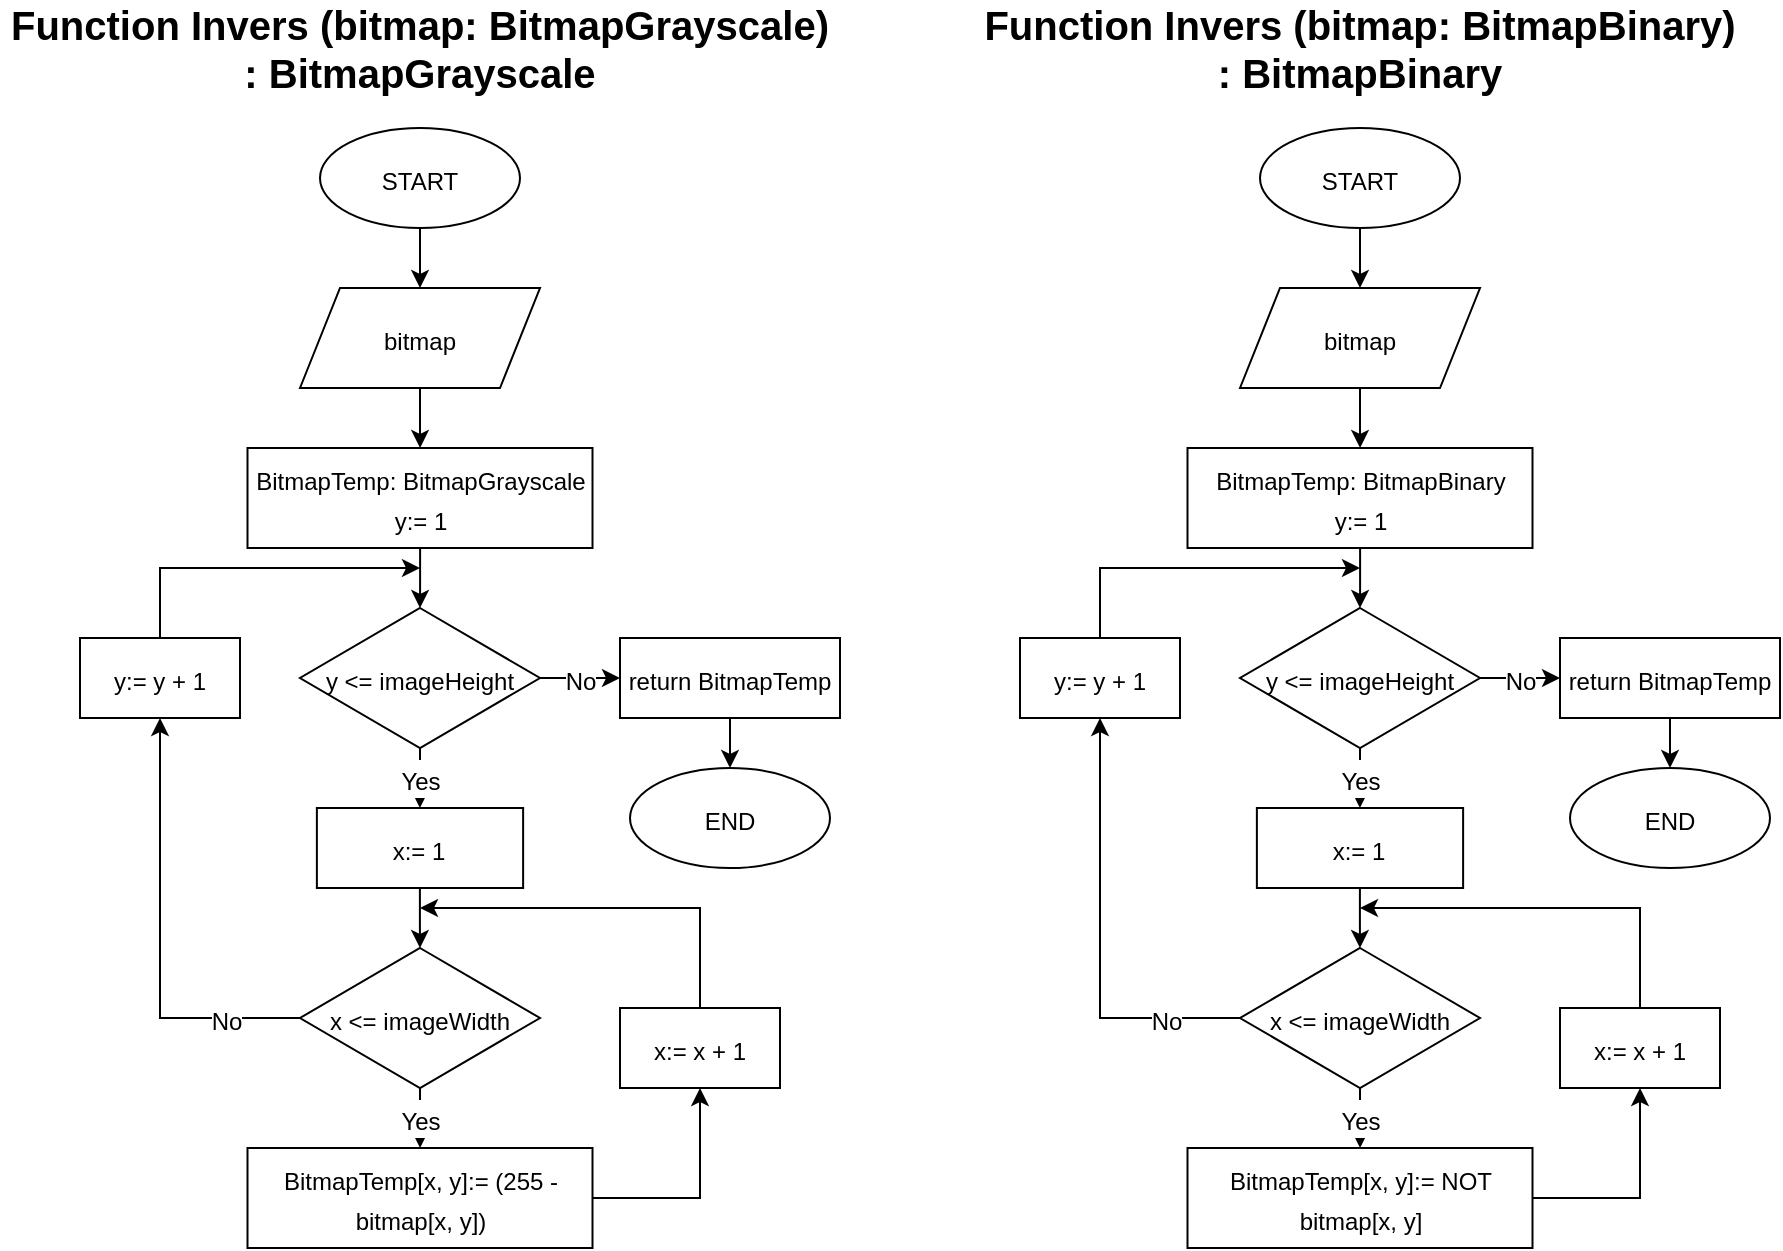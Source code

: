 <mxfile version="13.9.9" type="device"><diagram id="syVYKteZKCL4NUiXLkYj" name="Page-1"><mxGraphModel dx="1097" dy="689" grid="1" gridSize="10" guides="1" tooltips="1" connect="1" arrows="1" fold="1" page="1" pageScale="1" pageWidth="827" pageHeight="1169" math="0" shadow="0"><root><mxCell id="0"/><mxCell id="1" parent="0"/><mxCell id="-7DxIXUTcOvnh7h9v_Vv-9" value="&lt;span style=&quot;font-size: 20px&quot;&gt;&lt;b&gt;Function Invers (bitmap: BitmapGrayscale) : BitmapGrayscale&lt;/b&gt;&lt;/span&gt;" style="text;html=1;strokeColor=none;fillColor=none;align=center;verticalAlign=middle;whiteSpace=wrap;rounded=0;fontSize=16;" parent="1" vertex="1"><mxGeometry x="7" y="40" width="420" height="20" as="geometry"/></mxCell><mxCell id="-7DxIXUTcOvnh7h9v_Vv-21" value="" style="edgeStyle=orthogonalEdgeStyle;rounded=0;orthogonalLoop=1;jettySize=auto;html=1;fontSize=16;" parent="1" source="-7DxIXUTcOvnh7h9v_Vv-18" target="-7DxIXUTcOvnh7h9v_Vv-20" edge="1"><mxGeometry relative="1" as="geometry"/></mxCell><mxCell id="-7DxIXUTcOvnh7h9v_Vv-18" value="&lt;font style=&quot;font-size: 12px&quot;&gt;START&lt;/font&gt;" style="ellipse;whiteSpace=wrap;html=1;fontSize=16;" parent="1" vertex="1"><mxGeometry x="167" y="90" width="100" height="50" as="geometry"/></mxCell><mxCell id="-7DxIXUTcOvnh7h9v_Vv-24" value="" style="edgeStyle=orthogonalEdgeStyle;rounded=0;orthogonalLoop=1;jettySize=auto;html=1;fontSize=16;" parent="1" source="-7DxIXUTcOvnh7h9v_Vv-19" target="-7DxIXUTcOvnh7h9v_Vv-23" edge="1"><mxGeometry relative="1" as="geometry"/></mxCell><mxCell id="-7DxIXUTcOvnh7h9v_Vv-19" value="&lt;font style=&quot;font-size: 12px&quot;&gt;BitmapTemp: BitmapGrayscale&lt;br&gt;y:= 1&lt;/font&gt;" style="rounded=0;whiteSpace=wrap;html=1;fontSize=16;" parent="1" vertex="1"><mxGeometry x="130.75" y="250" width="172.5" height="50" as="geometry"/></mxCell><mxCell id="-7DxIXUTcOvnh7h9v_Vv-22" value="" style="edgeStyle=orthogonalEdgeStyle;rounded=0;orthogonalLoop=1;jettySize=auto;html=1;fontSize=16;" parent="1" source="-7DxIXUTcOvnh7h9v_Vv-20" target="-7DxIXUTcOvnh7h9v_Vv-19" edge="1"><mxGeometry relative="1" as="geometry"/></mxCell><mxCell id="-7DxIXUTcOvnh7h9v_Vv-20" value="&lt;font style=&quot;font-size: 12px&quot;&gt;bitmap&lt;/font&gt;" style="shape=parallelogram;perimeter=parallelogramPerimeter;whiteSpace=wrap;html=1;fixedSize=1;fontSize=16;" parent="1" vertex="1"><mxGeometry x="157" y="170" width="120" height="50" as="geometry"/></mxCell><mxCell id="-7DxIXUTcOvnh7h9v_Vv-26" value="&lt;font style=&quot;font-size: 12px&quot;&gt;Yes&lt;/font&gt;" style="edgeStyle=orthogonalEdgeStyle;rounded=0;orthogonalLoop=1;jettySize=auto;html=1;fontSize=16;" parent="1" source="-7DxIXUTcOvnh7h9v_Vv-23" target="-7DxIXUTcOvnh7h9v_Vv-25" edge="1"><mxGeometry relative="1" as="geometry"/></mxCell><mxCell id="-7DxIXUTcOvnh7h9v_Vv-38" value="&lt;font style=&quot;font-size: 12px&quot;&gt;No&lt;/font&gt;" style="edgeStyle=orthogonalEdgeStyle;rounded=0;orthogonalLoop=1;jettySize=auto;html=1;fontSize=16;" parent="1" source="-7DxIXUTcOvnh7h9v_Vv-23" target="-7DxIXUTcOvnh7h9v_Vv-37" edge="1"><mxGeometry relative="1" as="geometry"/></mxCell><mxCell id="-7DxIXUTcOvnh7h9v_Vv-23" value="&lt;font style=&quot;font-size: 12px&quot;&gt;y &amp;lt;= imageHeight&lt;/font&gt;" style="rhombus;whiteSpace=wrap;html=1;fontSize=16;" parent="1" vertex="1"><mxGeometry x="157" y="330" width="120" height="70" as="geometry"/></mxCell><mxCell id="-7DxIXUTcOvnh7h9v_Vv-28" value="" style="edgeStyle=orthogonalEdgeStyle;rounded=0;orthogonalLoop=1;jettySize=auto;html=1;fontSize=16;" parent="1" source="-7DxIXUTcOvnh7h9v_Vv-25" target="-7DxIXUTcOvnh7h9v_Vv-27" edge="1"><mxGeometry relative="1" as="geometry"/></mxCell><mxCell id="-7DxIXUTcOvnh7h9v_Vv-25" value="&lt;span style=&quot;font-size: 12px&quot;&gt;x:= 1&lt;/span&gt;" style="rounded=0;whiteSpace=wrap;html=1;fontSize=16;" parent="1" vertex="1"><mxGeometry x="165.44" y="430" width="103.12" height="40" as="geometry"/></mxCell><mxCell id="-7DxIXUTcOvnh7h9v_Vv-30" value="&lt;font style=&quot;font-size: 12px&quot;&gt;Yes&lt;/font&gt;" style="edgeStyle=orthogonalEdgeStyle;rounded=0;orthogonalLoop=1;jettySize=auto;html=1;fontSize=16;" parent="1" source="-7DxIXUTcOvnh7h9v_Vv-27" target="-7DxIXUTcOvnh7h9v_Vv-29" edge="1"><mxGeometry relative="1" as="geometry"/></mxCell><mxCell id="-7DxIXUTcOvnh7h9v_Vv-35" value="&lt;font style=&quot;font-size: 12px&quot;&gt;No&lt;/font&gt;" style="edgeStyle=orthogonalEdgeStyle;rounded=0;orthogonalLoop=1;jettySize=auto;html=1;entryX=0.5;entryY=1;entryDx=0;entryDy=0;fontSize=16;" parent="1" source="-7DxIXUTcOvnh7h9v_Vv-27" target="-7DxIXUTcOvnh7h9v_Vv-34" edge="1"><mxGeometry x="-0.664" relative="1" as="geometry"><mxPoint as="offset"/></mxGeometry></mxCell><mxCell id="-7DxIXUTcOvnh7h9v_Vv-27" value="&lt;font style=&quot;font-size: 12px&quot;&gt;x &amp;lt;= imageWidth&lt;/font&gt;" style="rhombus;whiteSpace=wrap;html=1;fontSize=16;" parent="1" vertex="1"><mxGeometry x="157" y="500" width="120" height="70" as="geometry"/></mxCell><mxCell id="-7DxIXUTcOvnh7h9v_Vv-32" style="edgeStyle=orthogonalEdgeStyle;rounded=0;orthogonalLoop=1;jettySize=auto;html=1;entryX=0.5;entryY=1;entryDx=0;entryDy=0;fontSize=16;" parent="1" source="-7DxIXUTcOvnh7h9v_Vv-29" target="-7DxIXUTcOvnh7h9v_Vv-31" edge="1"><mxGeometry relative="1" as="geometry"/></mxCell><mxCell id="-7DxIXUTcOvnh7h9v_Vv-29" value="&lt;span style=&quot;font-size: 12px&quot;&gt;BitmapTemp[x, y]:= (255 - bitmap[x, y])&lt;/span&gt;" style="rounded=0;whiteSpace=wrap;html=1;fontSize=16;" parent="1" vertex="1"><mxGeometry x="130.75" y="600" width="172.5" height="50" as="geometry"/></mxCell><mxCell id="-7DxIXUTcOvnh7h9v_Vv-33" style="edgeStyle=orthogonalEdgeStyle;rounded=0;orthogonalLoop=1;jettySize=auto;html=1;fontSize=16;" parent="1" source="-7DxIXUTcOvnh7h9v_Vv-31" edge="1"><mxGeometry relative="1" as="geometry"><mxPoint x="217" y="480" as="targetPoint"/><Array as="points"><mxPoint x="357" y="480"/></Array></mxGeometry></mxCell><mxCell id="-7DxIXUTcOvnh7h9v_Vv-31" value="&lt;span style=&quot;font-size: 12px&quot;&gt;x:= x + 1&lt;/span&gt;" style="rounded=0;whiteSpace=wrap;html=1;fontSize=16;" parent="1" vertex="1"><mxGeometry x="317" y="530" width="80" height="40" as="geometry"/></mxCell><mxCell id="-7DxIXUTcOvnh7h9v_Vv-36" style="edgeStyle=orthogonalEdgeStyle;rounded=0;orthogonalLoop=1;jettySize=auto;html=1;fontSize=16;" parent="1" source="-7DxIXUTcOvnh7h9v_Vv-34" edge="1"><mxGeometry relative="1" as="geometry"><mxPoint x="217" y="310" as="targetPoint"/><Array as="points"><mxPoint x="87" y="310"/></Array></mxGeometry></mxCell><mxCell id="-7DxIXUTcOvnh7h9v_Vv-34" value="&lt;span style=&quot;font-size: 12px&quot;&gt;y:= y + 1&lt;/span&gt;" style="rounded=0;whiteSpace=wrap;html=1;fontSize=16;" parent="1" vertex="1"><mxGeometry x="47" y="345" width="80" height="40" as="geometry"/></mxCell><mxCell id="-7DxIXUTcOvnh7h9v_Vv-40" value="" style="edgeStyle=orthogonalEdgeStyle;rounded=0;orthogonalLoop=1;jettySize=auto;html=1;fontSize=16;" parent="1" source="-7DxIXUTcOvnh7h9v_Vv-37" target="-7DxIXUTcOvnh7h9v_Vv-39" edge="1"><mxGeometry relative="1" as="geometry"/></mxCell><mxCell id="-7DxIXUTcOvnh7h9v_Vv-37" value="&lt;span style=&quot;font-size: 12px&quot;&gt;return BitmapTemp&lt;/span&gt;" style="rounded=0;whiteSpace=wrap;html=1;fontSize=16;" parent="1" vertex="1"><mxGeometry x="317" y="345" width="110" height="40" as="geometry"/></mxCell><mxCell id="-7DxIXUTcOvnh7h9v_Vv-39" value="&lt;span style=&quot;font-size: 12px&quot;&gt;END&lt;/span&gt;" style="ellipse;whiteSpace=wrap;html=1;fontSize=16;" parent="1" vertex="1"><mxGeometry x="322" y="410" width="100" height="50" as="geometry"/></mxCell><mxCell id="-7DxIXUTcOvnh7h9v_Vv-41" value="&lt;span style=&quot;font-size: 20px&quot;&gt;&lt;b&gt;Function Invers (bitmap: BitmapBinary) : BitmapBinary&lt;/b&gt;&lt;/span&gt;" style="text;html=1;strokeColor=none;fillColor=none;align=center;verticalAlign=middle;whiteSpace=wrap;rounded=0;fontSize=16;" parent="1" vertex="1"><mxGeometry x="497" y="40" width="380" height="20" as="geometry"/></mxCell><mxCell id="-7DxIXUTcOvnh7h9v_Vv-42" value="" style="edgeStyle=orthogonalEdgeStyle;rounded=0;orthogonalLoop=1;jettySize=auto;html=1;fontSize=16;" parent="1" source="-7DxIXUTcOvnh7h9v_Vv-43" target="-7DxIXUTcOvnh7h9v_Vv-47" edge="1"><mxGeometry relative="1" as="geometry"/></mxCell><mxCell id="-7DxIXUTcOvnh7h9v_Vv-43" value="&lt;font style=&quot;font-size: 12px&quot;&gt;START&lt;/font&gt;" style="ellipse;whiteSpace=wrap;html=1;fontSize=16;" parent="1" vertex="1"><mxGeometry x="637" y="90" width="100" height="50" as="geometry"/></mxCell><mxCell id="-7DxIXUTcOvnh7h9v_Vv-44" value="" style="edgeStyle=orthogonalEdgeStyle;rounded=0;orthogonalLoop=1;jettySize=auto;html=1;fontSize=16;" parent="1" source="-7DxIXUTcOvnh7h9v_Vv-45" target="-7DxIXUTcOvnh7h9v_Vv-50" edge="1"><mxGeometry relative="1" as="geometry"/></mxCell><mxCell id="-7DxIXUTcOvnh7h9v_Vv-45" value="&lt;font style=&quot;font-size: 12px&quot;&gt;BitmapTemp: BitmapBinary&lt;br&gt;y:= 1&lt;/font&gt;" style="rounded=0;whiteSpace=wrap;html=1;fontSize=16;" parent="1" vertex="1"><mxGeometry x="600.75" y="250" width="172.5" height="50" as="geometry"/></mxCell><mxCell id="-7DxIXUTcOvnh7h9v_Vv-46" value="" style="edgeStyle=orthogonalEdgeStyle;rounded=0;orthogonalLoop=1;jettySize=auto;html=1;fontSize=16;" parent="1" source="-7DxIXUTcOvnh7h9v_Vv-47" target="-7DxIXUTcOvnh7h9v_Vv-45" edge="1"><mxGeometry relative="1" as="geometry"/></mxCell><mxCell id="-7DxIXUTcOvnh7h9v_Vv-47" value="&lt;font style=&quot;font-size: 12px&quot;&gt;bitmap&lt;/font&gt;" style="shape=parallelogram;perimeter=parallelogramPerimeter;whiteSpace=wrap;html=1;fixedSize=1;fontSize=16;" parent="1" vertex="1"><mxGeometry x="627" y="170" width="120" height="50" as="geometry"/></mxCell><mxCell id="-7DxIXUTcOvnh7h9v_Vv-48" value="&lt;font style=&quot;font-size: 12px&quot;&gt;Yes&lt;/font&gt;" style="edgeStyle=orthogonalEdgeStyle;rounded=0;orthogonalLoop=1;jettySize=auto;html=1;fontSize=16;" parent="1" source="-7DxIXUTcOvnh7h9v_Vv-50" target="-7DxIXUTcOvnh7h9v_Vv-52" edge="1"><mxGeometry relative="1" as="geometry"/></mxCell><mxCell id="-7DxIXUTcOvnh7h9v_Vv-49" value="&lt;font style=&quot;font-size: 12px&quot;&gt;No&lt;/font&gt;" style="edgeStyle=orthogonalEdgeStyle;rounded=0;orthogonalLoop=1;jettySize=auto;html=1;fontSize=16;" parent="1" source="-7DxIXUTcOvnh7h9v_Vv-50" target="-7DxIXUTcOvnh7h9v_Vv-63" edge="1"><mxGeometry relative="1" as="geometry"/></mxCell><mxCell id="-7DxIXUTcOvnh7h9v_Vv-50" value="&lt;font style=&quot;font-size: 12px&quot;&gt;y &amp;lt;= imageHeight&lt;/font&gt;" style="rhombus;whiteSpace=wrap;html=1;fontSize=16;" parent="1" vertex="1"><mxGeometry x="627" y="330" width="120" height="70" as="geometry"/></mxCell><mxCell id="-7DxIXUTcOvnh7h9v_Vv-51" value="" style="edgeStyle=orthogonalEdgeStyle;rounded=0;orthogonalLoop=1;jettySize=auto;html=1;fontSize=16;" parent="1" source="-7DxIXUTcOvnh7h9v_Vv-52" target="-7DxIXUTcOvnh7h9v_Vv-55" edge="1"><mxGeometry relative="1" as="geometry"/></mxCell><mxCell id="-7DxIXUTcOvnh7h9v_Vv-52" value="&lt;span style=&quot;font-size: 12px&quot;&gt;x:= 1&lt;/span&gt;" style="rounded=0;whiteSpace=wrap;html=1;fontSize=16;" parent="1" vertex="1"><mxGeometry x="635.44" y="430" width="103.12" height="40" as="geometry"/></mxCell><mxCell id="-7DxIXUTcOvnh7h9v_Vv-53" value="&lt;font style=&quot;font-size: 12px&quot;&gt;Yes&lt;/font&gt;" style="edgeStyle=orthogonalEdgeStyle;rounded=0;orthogonalLoop=1;jettySize=auto;html=1;fontSize=16;" parent="1" source="-7DxIXUTcOvnh7h9v_Vv-55" target="-7DxIXUTcOvnh7h9v_Vv-57" edge="1"><mxGeometry relative="1" as="geometry"/></mxCell><mxCell id="-7DxIXUTcOvnh7h9v_Vv-54" value="&lt;font style=&quot;font-size: 12px&quot;&gt;No&lt;/font&gt;" style="edgeStyle=orthogonalEdgeStyle;rounded=0;orthogonalLoop=1;jettySize=auto;html=1;entryX=0.5;entryY=1;entryDx=0;entryDy=0;fontSize=16;" parent="1" source="-7DxIXUTcOvnh7h9v_Vv-55" target="-7DxIXUTcOvnh7h9v_Vv-61" edge="1"><mxGeometry x="-0.664" relative="1" as="geometry"><mxPoint as="offset"/></mxGeometry></mxCell><mxCell id="-7DxIXUTcOvnh7h9v_Vv-55" value="&lt;font style=&quot;font-size: 12px&quot;&gt;x &amp;lt;= imageWidth&lt;/font&gt;" style="rhombus;whiteSpace=wrap;html=1;fontSize=16;" parent="1" vertex="1"><mxGeometry x="627" y="500" width="120" height="70" as="geometry"/></mxCell><mxCell id="-7DxIXUTcOvnh7h9v_Vv-56" style="edgeStyle=orthogonalEdgeStyle;rounded=0;orthogonalLoop=1;jettySize=auto;html=1;entryX=0.5;entryY=1;entryDx=0;entryDy=0;fontSize=16;" parent="1" source="-7DxIXUTcOvnh7h9v_Vv-57" target="-7DxIXUTcOvnh7h9v_Vv-59" edge="1"><mxGeometry relative="1" as="geometry"/></mxCell><mxCell id="-7DxIXUTcOvnh7h9v_Vv-57" value="&lt;span style=&quot;font-size: 12px&quot;&gt;BitmapTemp[x, y]:= NOT bitmap[x, y]&lt;/span&gt;" style="rounded=0;whiteSpace=wrap;html=1;fontSize=16;" parent="1" vertex="1"><mxGeometry x="600.75" y="600" width="172.5" height="50" as="geometry"/></mxCell><mxCell id="-7DxIXUTcOvnh7h9v_Vv-58" style="edgeStyle=orthogonalEdgeStyle;rounded=0;orthogonalLoop=1;jettySize=auto;html=1;fontSize=16;" parent="1" source="-7DxIXUTcOvnh7h9v_Vv-59" edge="1"><mxGeometry relative="1" as="geometry"><mxPoint x="687" y="480" as="targetPoint"/><Array as="points"><mxPoint x="827" y="480"/></Array></mxGeometry></mxCell><mxCell id="-7DxIXUTcOvnh7h9v_Vv-59" value="&lt;span style=&quot;font-size: 12px&quot;&gt;x:= x + 1&lt;/span&gt;" style="rounded=0;whiteSpace=wrap;html=1;fontSize=16;" parent="1" vertex="1"><mxGeometry x="787" y="530" width="80" height="40" as="geometry"/></mxCell><mxCell id="-7DxIXUTcOvnh7h9v_Vv-60" style="edgeStyle=orthogonalEdgeStyle;rounded=0;orthogonalLoop=1;jettySize=auto;html=1;fontSize=16;" parent="1" source="-7DxIXUTcOvnh7h9v_Vv-61" edge="1"><mxGeometry relative="1" as="geometry"><mxPoint x="687" y="310" as="targetPoint"/><Array as="points"><mxPoint x="557" y="310"/></Array></mxGeometry></mxCell><mxCell id="-7DxIXUTcOvnh7h9v_Vv-61" value="&lt;span style=&quot;font-size: 12px&quot;&gt;y:= y + 1&lt;/span&gt;" style="rounded=0;whiteSpace=wrap;html=1;fontSize=16;" parent="1" vertex="1"><mxGeometry x="517" y="345" width="80" height="40" as="geometry"/></mxCell><mxCell id="-7DxIXUTcOvnh7h9v_Vv-62" value="" style="edgeStyle=orthogonalEdgeStyle;rounded=0;orthogonalLoop=1;jettySize=auto;html=1;fontSize=16;" parent="1" source="-7DxIXUTcOvnh7h9v_Vv-63" target="-7DxIXUTcOvnh7h9v_Vv-64" edge="1"><mxGeometry relative="1" as="geometry"/></mxCell><mxCell id="-7DxIXUTcOvnh7h9v_Vv-63" value="&lt;span style=&quot;font-size: 12px&quot;&gt;return BitmapTemp&lt;/span&gt;" style="rounded=0;whiteSpace=wrap;html=1;fontSize=16;" parent="1" vertex="1"><mxGeometry x="787" y="345" width="110" height="40" as="geometry"/></mxCell><mxCell id="-7DxIXUTcOvnh7h9v_Vv-64" value="&lt;span style=&quot;font-size: 12px&quot;&gt;END&lt;/span&gt;" style="ellipse;whiteSpace=wrap;html=1;fontSize=16;" parent="1" vertex="1"><mxGeometry x="792" y="410" width="100" height="50" as="geometry"/></mxCell></root></mxGraphModel></diagram></mxfile>